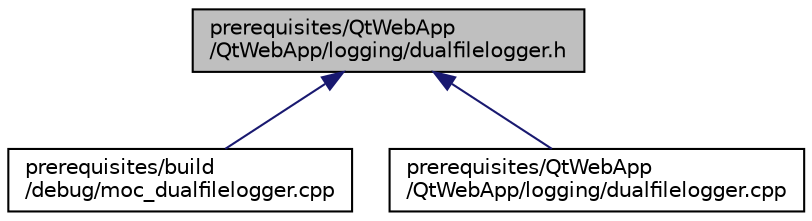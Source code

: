 digraph "prerequisites/QtWebApp/QtWebApp/logging/dualfilelogger.h"
{
  edge [fontname="Helvetica",fontsize="10",labelfontname="Helvetica",labelfontsize="10"];
  node [fontname="Helvetica",fontsize="10",shape=record];
  Node16 [label="prerequisites/QtWebApp\l/QtWebApp/logging/dualfilelogger.h",height=0.2,width=0.4,color="black", fillcolor="grey75", style="filled", fontcolor="black"];
  Node16 -> Node17 [dir="back",color="midnightblue",fontsize="10",style="solid"];
  Node17 [label="prerequisites/build\l/debug/moc_dualfilelogger.cpp",height=0.2,width=0.4,color="black", fillcolor="white", style="filled",URL="$moc__dualfilelogger_8cpp_source.html"];
  Node16 -> Node18 [dir="back",color="midnightblue",fontsize="10",style="solid"];
  Node18 [label="prerequisites/QtWebApp\l/QtWebApp/logging/dualfilelogger.cpp",height=0.2,width=0.4,color="black", fillcolor="white", style="filled",URL="$dualfilelogger_8cpp.html"];
}
